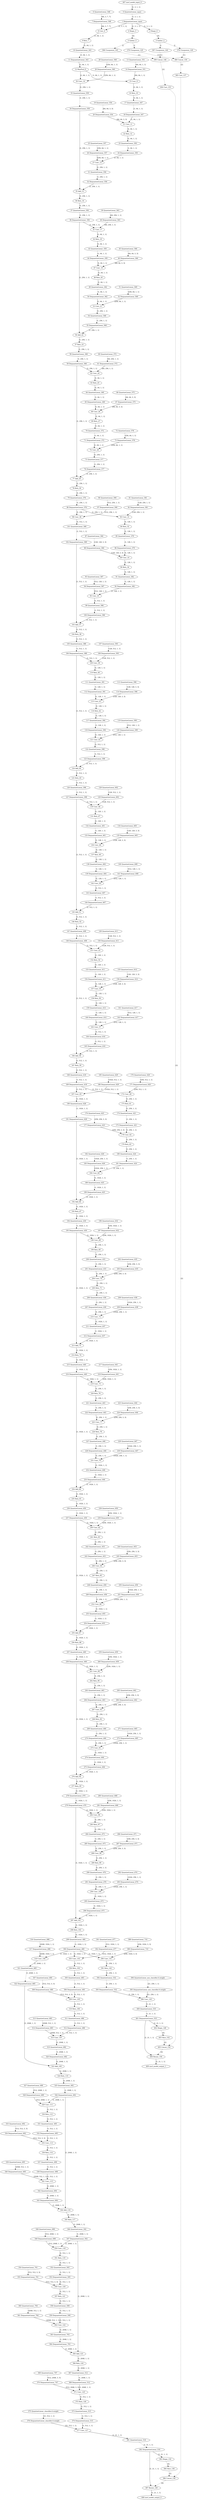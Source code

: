 strict digraph  {
"0 QuantizeLinear_input" [id=0, type=QuantizeLinear];
"1 DequantizeLinear_input" [id=1, type=DequantizeLinear];
"2 Shape_0" [id=2, type=Shape];
"3 Gather_2" [id=3, type=Gather];
"4 Shape_3" [id=4, type=Shape];
"5 Gather_5" [id=5, type=Gather];
"6 QuantizeLinear_548" [id=6, type=QuantizeLinear];
"7 DequantizeLinear_548" [id=7, type=DequantizeLinear];
"8 Conv_6" [id=8, type=Conv];
"9 Relu_7" [id=9, type=Relu];
"10 QuantizeLinear_343" [id=10, type=QuantizeLinear];
"11 DequantizeLinear_343" [id=11, type=DequantizeLinear];
"12 MaxPool_8" [id=12, type=MaxPool];
"13 QuantizeLinear_551" [id=13, type=QuantizeLinear];
"14 DequantizeLinear_551" [id=14, type=DequantizeLinear];
"15 Conv_9" [id=15, type=Conv];
"16 Relu_10" [id=16, type=Relu];
"17 QuantizeLinear_347" [id=17, type=QuantizeLinear];
"18 DequantizeLinear_347" [id=18, type=DequantizeLinear];
"19 QuantizeLinear_554" [id=19, type=QuantizeLinear];
"20 DequantizeLinear_554" [id=20, type=DequantizeLinear];
"21 Conv_11" [id=21, type=Conv];
"22 Relu_12" [id=22, type=Relu];
"23 QuantizeLinear_350" [id=23, type=QuantizeLinear];
"24 DequantizeLinear_350" [id=24, type=DequantizeLinear];
"25 QuantizeLinear_557" [id=25, type=QuantizeLinear];
"26 DequantizeLinear_557" [id=26, type=DequantizeLinear];
"27 Conv_13" [id=27, type=Conv];
"28 QuantizeLinear_560" [id=28, type=QuantizeLinear];
"29 DequantizeLinear_560" [id=29, type=DequantizeLinear];
"30 Conv_14" [id=30, type=Conv];
"31 QuantizeLinear_556" [id=31, type=QuantizeLinear];
"32 DequantizeLinear_556" [id=32, type=DequantizeLinear];
"33 QuantizeLinear_559" [id=33, type=QuantizeLinear];
"34 DequantizeLinear_559" [id=34, type=DequantizeLinear];
"35 Add_15" [id=35, type=Add];
"36 Relu_16" [id=36, type=Relu];
"37 QuantizeLinear_356" [id=37, type=QuantizeLinear];
"38 DequantizeLinear_356" [id=38, type=DequantizeLinear];
"39 QuantizeLinear_563" [id=39, type=QuantizeLinear];
"40 DequantizeLinear_563" [id=40, type=DequantizeLinear];
"41 Conv_17" [id=41, type=Conv];
"42 Relu_18" [id=42, type=Relu];
"43 QuantizeLinear_359" [id=43, type=QuantizeLinear];
"44 DequantizeLinear_359" [id=44, type=DequantizeLinear];
"45 QuantizeLinear_566" [id=45, type=QuantizeLinear];
"46 DequantizeLinear_566" [id=46, type=DequantizeLinear];
"47 Conv_19" [id=47, type=Conv];
"48 Relu_20" [id=48, type=Relu];
"49 QuantizeLinear_362" [id=49, type=QuantizeLinear];
"50 DequantizeLinear_362" [id=50, type=DequantizeLinear];
"51 QuantizeLinear_569" [id=51, type=QuantizeLinear];
"52 DequantizeLinear_569" [id=52, type=DequantizeLinear];
"53 Conv_21" [id=53, type=Conv];
"54 QuantizeLinear_568" [id=54, type=QuantizeLinear];
"55 DequantizeLinear_568" [id=55, type=DequantizeLinear];
"56 Add_22" [id=56, type=Add];
"57 Relu_23" [id=57, type=Relu];
"58 QuantizeLinear_366" [id=58, type=QuantizeLinear];
"59 DequantizeLinear_366" [id=59, type=DequantizeLinear];
"60 QuantizeLinear_572" [id=60, type=QuantizeLinear];
"61 DequantizeLinear_572" [id=61, type=DequantizeLinear];
"62 Conv_24" [id=62, type=Conv];
"63 Relu_25" [id=63, type=Relu];
"64 QuantizeLinear_369" [id=64, type=QuantizeLinear];
"65 DequantizeLinear_369" [id=65, type=DequantizeLinear];
"66 QuantizeLinear_575" [id=66, type=QuantizeLinear];
"67 DequantizeLinear_575" [id=67, type=DequantizeLinear];
"68 Conv_26" [id=68, type=Conv];
"69 Relu_27" [id=69, type=Relu];
"70 QuantizeLinear_372" [id=70, type=QuantizeLinear];
"71 DequantizeLinear_372" [id=71, type=DequantizeLinear];
"72 QuantizeLinear_578" [id=72, type=QuantizeLinear];
"73 DequantizeLinear_578" [id=73, type=DequantizeLinear];
"74 Conv_28" [id=74, type=Conv];
"75 QuantizeLinear_577" [id=75, type=QuantizeLinear];
"76 DequantizeLinear_577" [id=76, type=DequantizeLinear];
"77 Add_29" [id=77, type=Add];
"78 Relu_30" [id=78, type=Relu];
"79 QuantizeLinear_376" [id=79, type=QuantizeLinear];
"80 DequantizeLinear_376" [id=80, type=DequantizeLinear];
"81 QuantizeLinear_581" [id=81, type=QuantizeLinear];
"82 DequantizeLinear_581" [id=82, type=DequantizeLinear];
"83 Conv_31" [id=83, type=Conv];
"84 Relu_32" [id=84, type=Relu];
"85 QuantizeLinear_379" [id=85, type=QuantizeLinear];
"86 DequantizeLinear_379" [id=86, type=DequantizeLinear];
"87 QuantizeLinear_584" [id=87, type=QuantizeLinear];
"88 DequantizeLinear_584" [id=88, type=DequantizeLinear];
"89 Conv_33" [id=89, type=Conv];
"90 Relu_34" [id=90, type=Relu];
"91 QuantizeLinear_382" [id=91, type=QuantizeLinear];
"92 DequantizeLinear_382" [id=92, type=DequantizeLinear];
"93 QuantizeLinear_587" [id=93, type=QuantizeLinear];
"94 DequantizeLinear_587" [id=94, type=DequantizeLinear];
"95 Conv_35" [id=95, type=Conv];
"96 QuantizeLinear_590" [id=96, type=QuantizeLinear];
"97 DequantizeLinear_590" [id=97, type=DequantizeLinear];
"98 Conv_36" [id=98, type=Conv];
"99 QuantizeLinear_586" [id=99, type=QuantizeLinear];
"100 DequantizeLinear_586" [id=100, type=DequantizeLinear];
"101 QuantizeLinear_589" [id=101, type=QuantizeLinear];
"102 DequantizeLinear_589" [id=102, type=DequantizeLinear];
"103 Add_37" [id=103, type=Add];
"104 Relu_38" [id=104, type=Relu];
"105 QuantizeLinear_388" [id=105, type=QuantizeLinear];
"106 DequantizeLinear_388" [id=106, type=DequantizeLinear];
"107 QuantizeLinear_593" [id=107, type=QuantizeLinear];
"108 DequantizeLinear_593" [id=108, type=DequantizeLinear];
"109 Conv_39" [id=109, type=Conv];
"110 Relu_40" [id=110, type=Relu];
"111 QuantizeLinear_391" [id=111, type=QuantizeLinear];
"112 DequantizeLinear_391" [id=112, type=DequantizeLinear];
"113 QuantizeLinear_596" [id=113, type=QuantizeLinear];
"114 DequantizeLinear_596" [id=114, type=DequantizeLinear];
"115 Conv_41" [id=115, type=Conv];
"116 Relu_42" [id=116, type=Relu];
"117 QuantizeLinear_394" [id=117, type=QuantizeLinear];
"118 DequantizeLinear_394" [id=118, type=DequantizeLinear];
"119 QuantizeLinear_599" [id=119, type=QuantizeLinear];
"120 DequantizeLinear_599" [id=120, type=DequantizeLinear];
"121 Conv_43" [id=121, type=Conv];
"122 QuantizeLinear_598" [id=122, type=QuantizeLinear];
"123 DequantizeLinear_598" [id=123, type=DequantizeLinear];
"124 Add_44" [id=124, type=Add];
"125 Relu_45" [id=125, type=Relu];
"126 QuantizeLinear_398" [id=126, type=QuantizeLinear];
"127 DequantizeLinear_398" [id=127, type=DequantizeLinear];
"128 QuantizeLinear_602" [id=128, type=QuantizeLinear];
"129 DequantizeLinear_602" [id=129, type=DequantizeLinear];
"130 Conv_46" [id=130, type=Conv];
"131 Relu_47" [id=131, type=Relu];
"132 QuantizeLinear_401" [id=132, type=QuantizeLinear];
"133 DequantizeLinear_401" [id=133, type=DequantizeLinear];
"134 QuantizeLinear_605" [id=134, type=QuantizeLinear];
"135 DequantizeLinear_605" [id=135, type=DequantizeLinear];
"136 Conv_48" [id=136, type=Conv];
"137 Relu_49" [id=137, type=Relu];
"138 QuantizeLinear_404" [id=138, type=QuantizeLinear];
"139 DequantizeLinear_404" [id=139, type=DequantizeLinear];
"140 QuantizeLinear_608" [id=140, type=QuantizeLinear];
"141 DequantizeLinear_608" [id=141, type=DequantizeLinear];
"142 Conv_50" [id=142, type=Conv];
"143 QuantizeLinear_607" [id=143, type=QuantizeLinear];
"144 DequantizeLinear_607" [id=144, type=DequantizeLinear];
"145 Add_51" [id=145, type=Add];
"146 Relu_52" [id=146, type=Relu];
"147 QuantizeLinear_408" [id=147, type=QuantizeLinear];
"148 DequantizeLinear_408" [id=148, type=DequantizeLinear];
"149 QuantizeLinear_611" [id=149, type=QuantizeLinear];
"150 DequantizeLinear_611" [id=150, type=DequantizeLinear];
"151 Conv_53" [id=151, type=Conv];
"152 Relu_54" [id=152, type=Relu];
"153 QuantizeLinear_411" [id=153, type=QuantizeLinear];
"154 DequantizeLinear_411" [id=154, type=DequantizeLinear];
"155 QuantizeLinear_614" [id=155, type=QuantizeLinear];
"156 DequantizeLinear_614" [id=156, type=DequantizeLinear];
"157 Conv_55" [id=157, type=Conv];
"158 Relu_56" [id=158, type=Relu];
"159 QuantizeLinear_414" [id=159, type=QuantizeLinear];
"160 DequantizeLinear_414" [id=160, type=DequantizeLinear];
"161 QuantizeLinear_617" [id=161, type=QuantizeLinear];
"162 DequantizeLinear_617" [id=162, type=DequantizeLinear];
"163 Conv_57" [id=163, type=Conv];
"164 QuantizeLinear_616" [id=164, type=QuantizeLinear];
"165 DequantizeLinear_616" [id=165, type=DequantizeLinear];
"166 Add_58" [id=166, type=Add];
"167 Relu_59" [id=167, type=Relu];
"168 QuantizeLinear_418" [id=168, type=QuantizeLinear];
"169 DequantizeLinear_418" [id=169, type=DequantizeLinear];
"170 QuantizeLinear_620" [id=170, type=QuantizeLinear];
"171 DequantizeLinear_620" [id=171, type=DequantizeLinear];
"172 Conv_60" [id=172, type=Conv];
"173 Relu_61" [id=173, type=Relu];
"174 QuantizeLinear_421" [id=174, type=QuantizeLinear];
"175 DequantizeLinear_421" [id=175, type=DequantizeLinear];
"176 QuantizeLinear_623" [id=176, type=QuantizeLinear];
"177 DequantizeLinear_623" [id=177, type=DequantizeLinear];
"178 Conv_62" [id=178, type=Conv];
"179 Relu_63" [id=179, type=Relu];
"180 QuantizeLinear_424" [id=180, type=QuantizeLinear];
"181 DequantizeLinear_424" [id=181, type=DequantizeLinear];
"182 QuantizeLinear_626" [id=182, type=QuantizeLinear];
"183 DequantizeLinear_626" [id=183, type=DequantizeLinear];
"184 Conv_64" [id=184, type=Conv];
"185 QuantizeLinear_629" [id=185, type=QuantizeLinear];
"186 DequantizeLinear_629" [id=186, type=DequantizeLinear];
"187 Conv_65" [id=187, type=Conv];
"188 QuantizeLinear_625" [id=188, type=QuantizeLinear];
"189 DequantizeLinear_625" [id=189, type=DequantizeLinear];
"190 QuantizeLinear_628" [id=190, type=QuantizeLinear];
"191 DequantizeLinear_628" [id=191, type=DequantizeLinear];
"192 Add_66" [id=192, type=Add];
"193 Relu_67" [id=193, type=Relu];
"194 QuantizeLinear_430" [id=194, type=QuantizeLinear];
"195 DequantizeLinear_430" [id=195, type=DequantizeLinear];
"196 QuantizeLinear_632" [id=196, type=QuantizeLinear];
"197 DequantizeLinear_632" [id=197, type=DequantizeLinear];
"198 Conv_68" [id=198, type=Conv];
"199 Relu_69" [id=199, type=Relu];
"200 QuantizeLinear_433" [id=200, type=QuantizeLinear];
"201 DequantizeLinear_433" [id=201, type=DequantizeLinear];
"202 QuantizeLinear_635" [id=202, type=QuantizeLinear];
"203 DequantizeLinear_635" [id=203, type=DequantizeLinear];
"204 Conv_70" [id=204, type=Conv];
"205 Relu_71" [id=205, type=Relu];
"206 QuantizeLinear_436" [id=206, type=QuantizeLinear];
"207 DequantizeLinear_436" [id=207, type=DequantizeLinear];
"208 QuantizeLinear_638" [id=208, type=QuantizeLinear];
"209 DequantizeLinear_638" [id=209, type=DequantizeLinear];
"210 Conv_72" [id=210, type=Conv];
"211 QuantizeLinear_637" [id=211, type=QuantizeLinear];
"212 DequantizeLinear_637" [id=212, type=DequantizeLinear];
"213 Add_73" [id=213, type=Add];
"214 Relu_74" [id=214, type=Relu];
"215 QuantizeLinear_440" [id=215, type=QuantizeLinear];
"216 DequantizeLinear_440" [id=216, type=DequantizeLinear];
"217 QuantizeLinear_641" [id=217, type=QuantizeLinear];
"218 DequantizeLinear_641" [id=218, type=DequantizeLinear];
"219 Conv_75" [id=219, type=Conv];
"220 Relu_76" [id=220, type=Relu];
"221 QuantizeLinear_443" [id=221, type=QuantizeLinear];
"222 DequantizeLinear_443" [id=222, type=DequantizeLinear];
"223 QuantizeLinear_644" [id=223, type=QuantizeLinear];
"224 DequantizeLinear_644" [id=224, type=DequantizeLinear];
"225 Conv_77" [id=225, type=Conv];
"226 Relu_78" [id=226, type=Relu];
"227 QuantizeLinear_446" [id=227, type=QuantizeLinear];
"228 DequantizeLinear_446" [id=228, type=DequantizeLinear];
"229 QuantizeLinear_647" [id=229, type=QuantizeLinear];
"230 DequantizeLinear_647" [id=230, type=DequantizeLinear];
"231 Conv_79" [id=231, type=Conv];
"232 QuantizeLinear_646" [id=232, type=QuantizeLinear];
"233 DequantizeLinear_646" [id=233, type=DequantizeLinear];
"234 Add_80" [id=234, type=Add];
"235 Relu_81" [id=235, type=Relu];
"236 QuantizeLinear_450" [id=236, type=QuantizeLinear];
"237 DequantizeLinear_450" [id=237, type=DequantizeLinear];
"238 QuantizeLinear_650" [id=238, type=QuantizeLinear];
"239 DequantizeLinear_650" [id=239, type=DequantizeLinear];
"240 Conv_82" [id=240, type=Conv];
"241 Relu_83" [id=241, type=Relu];
"242 QuantizeLinear_453" [id=242, type=QuantizeLinear];
"243 DequantizeLinear_453" [id=243, type=DequantizeLinear];
"244 QuantizeLinear_653" [id=244, type=QuantizeLinear];
"245 DequantizeLinear_653" [id=245, type=DequantizeLinear];
"246 Conv_84" [id=246, type=Conv];
"247 Relu_85" [id=247, type=Relu];
"248 QuantizeLinear_456" [id=248, type=QuantizeLinear];
"249 DequantizeLinear_456" [id=249, type=DequantizeLinear];
"250 QuantizeLinear_656" [id=250, type=QuantizeLinear];
"251 DequantizeLinear_656" [id=251, type=DequantizeLinear];
"252 Conv_86" [id=252, type=Conv];
"253 QuantizeLinear_655" [id=253, type=QuantizeLinear];
"254 DequantizeLinear_655" [id=254, type=DequantizeLinear];
"255 Add_87" [id=255, type=Add];
"256 Relu_88" [id=256, type=Relu];
"257 QuantizeLinear_460" [id=257, type=QuantizeLinear];
"258 DequantizeLinear_460" [id=258, type=DequantizeLinear];
"259 QuantizeLinear_659" [id=259, type=QuantizeLinear];
"260 DequantizeLinear_659" [id=260, type=DequantizeLinear];
"261 Conv_89" [id=261, type=Conv];
"262 Relu_90" [id=262, type=Relu];
"263 QuantizeLinear_463" [id=263, type=QuantizeLinear];
"264 DequantizeLinear_463" [id=264, type=DequantizeLinear];
"265 QuantizeLinear_662" [id=265, type=QuantizeLinear];
"266 DequantizeLinear_662" [id=266, type=DequantizeLinear];
"267 Conv_91" [id=267, type=Conv];
"268 Relu_92" [id=268, type=Relu];
"269 QuantizeLinear_466" [id=269, type=QuantizeLinear];
"270 DequantizeLinear_466" [id=270, type=DequantizeLinear];
"271 QuantizeLinear_665" [id=271, type=QuantizeLinear];
"272 DequantizeLinear_665" [id=272, type=DequantizeLinear];
"273 Conv_93" [id=273, type=Conv];
"274 QuantizeLinear_664" [id=274, type=QuantizeLinear];
"275 DequantizeLinear_664" [id=275, type=DequantizeLinear];
"276 Add_94" [id=276, type=Add];
"277 Relu_95" [id=277, type=Relu];
"278 QuantizeLinear_470" [id=278, type=QuantizeLinear];
"279 DequantizeLinear_470" [id=279, type=DequantizeLinear];
"280 QuantizeLinear_668" [id=280, type=QuantizeLinear];
"281 DequantizeLinear_668" [id=281, type=DequantizeLinear];
"282 Conv_96" [id=282, type=Conv];
"283 Relu_97" [id=283, type=Relu];
"284 QuantizeLinear_473" [id=284, type=QuantizeLinear];
"285 DequantizeLinear_473" [id=285, type=DequantizeLinear];
"286 QuantizeLinear_671" [id=286, type=QuantizeLinear];
"287 DequantizeLinear_671" [id=287, type=DequantizeLinear];
"288 Conv_98" [id=288, type=Conv];
"289 Relu_99" [id=289, type=Relu];
"290 QuantizeLinear_476" [id=290, type=QuantizeLinear];
"291 DequantizeLinear_476" [id=291, type=DequantizeLinear];
"292 QuantizeLinear_674" [id=292, type=QuantizeLinear];
"293 DequantizeLinear_674" [id=293, type=DequantizeLinear];
"294 Conv_100" [id=294, type=Conv];
"295 QuantizeLinear_673" [id=295, type=QuantizeLinear];
"296 DequantizeLinear_673" [id=296, type=DequantizeLinear];
"297 Add_101" [id=297, type=Add];
"298 Relu_102" [id=298, type=Relu];
"299 QuantizeLinear_480" [id=299, type=QuantizeLinear];
"300 DequantizeLinear_480" [id=300, type=DequantizeLinear];
"301 QuantizeLinear_677" [id=301, type=QuantizeLinear];
"302 DequantizeLinear_677" [id=302, type=DequantizeLinear];
"303 Conv_103" [id=303, type=Conv];
"304 Relu_104" [id=304, type=Relu];
"305 QuantizeLinear_483" [id=305, type=QuantizeLinear];
"306 DequantizeLinear_483" [id=306, type=DequantizeLinear];
"307 QuantizeLinear_680" [id=307, type=QuantizeLinear];
"308 DequantizeLinear_680" [id=308, type=DequantizeLinear];
"309 Conv_105" [id=309, type=Conv];
"310 Relu_106" [id=310, type=Relu];
"311 QuantizeLinear_486" [id=311, type=QuantizeLinear];
"312 DequantizeLinear_486" [id=312, type=DequantizeLinear];
"313 QuantizeLinear_683" [id=313, type=QuantizeLinear];
"314 DequantizeLinear_683" [id=314, type=DequantizeLinear];
"315 Conv_107" [id=315, type=Conv];
"316 QuantizeLinear_686" [id=316, type=QuantizeLinear];
"317 DequantizeLinear_686" [id=317, type=DequantizeLinear];
"318 Conv_108" [id=318, type=Conv];
"319 QuantizeLinear_682" [id=319, type=QuantizeLinear];
"320 DequantizeLinear_682" [id=320, type=DequantizeLinear];
"321 QuantizeLinear_685" [id=321, type=QuantizeLinear];
"322 DequantizeLinear_685" [id=322, type=DequantizeLinear];
"323 Add_109" [id=323, type=Add];
"324 Relu_110" [id=324, type=Relu];
"325 QuantizeLinear_492" [id=325, type=QuantizeLinear];
"326 DequantizeLinear_492" [id=326, type=DequantizeLinear];
"327 QuantizeLinear_689" [id=327, type=QuantizeLinear];
"328 DequantizeLinear_689" [id=328, type=DequantizeLinear];
"329 Conv_111" [id=329, type=Conv];
"330 Relu_112" [id=330, type=Relu];
"331 QuantizeLinear_495" [id=331, type=QuantizeLinear];
"332 DequantizeLinear_495" [id=332, type=DequantizeLinear];
"333 QuantizeLinear_692" [id=333, type=QuantizeLinear];
"334 DequantizeLinear_692" [id=334, type=DequantizeLinear];
"335 Conv_113" [id=335, type=Conv];
"336 Relu_114" [id=336, type=Relu];
"337 QuantizeLinear_498" [id=337, type=QuantizeLinear];
"338 DequantizeLinear_498" [id=338, type=DequantizeLinear];
"339 QuantizeLinear_695" [id=339, type=QuantizeLinear];
"340 DequantizeLinear_695" [id=340, type=DequantizeLinear];
"341 Conv_115" [id=341, type=Conv];
"342 QuantizeLinear_694" [id=342, type=QuantizeLinear];
"343 DequantizeLinear_694" [id=343, type=DequantizeLinear];
"344 Add_116" [id=344, type=Add];
"345 Relu_117" [id=345, type=Relu];
"346 QuantizeLinear_502" [id=346, type=QuantizeLinear];
"347 DequantizeLinear_502" [id=347, type=DequantizeLinear];
"348 QuantizeLinear_698" [id=348, type=QuantizeLinear];
"349 DequantizeLinear_698" [id=349, type=DequantizeLinear];
"350 Conv_118" [id=350, type=Conv];
"351 Relu_119" [id=351, type=Relu];
"352 QuantizeLinear_505" [id=352, type=QuantizeLinear];
"353 DequantizeLinear_505" [id=353, type=DequantizeLinear];
"354 QuantizeLinear_701" [id=354, type=QuantizeLinear];
"355 DequantizeLinear_701" [id=355, type=DequantizeLinear];
"356 Conv_120" [id=356, type=Conv];
"357 Relu_121" [id=357, type=Relu];
"358 QuantizeLinear_508" [id=358, type=QuantizeLinear];
"359 DequantizeLinear_508" [id=359, type=DequantizeLinear];
"360 QuantizeLinear_704" [id=360, type=QuantizeLinear];
"361 DequantizeLinear_704" [id=361, type=DequantizeLinear];
"362 Conv_122" [id=362, type=Conv];
"363 QuantizeLinear_703" [id=363, type=QuantizeLinear];
"364 DequantizeLinear_703" [id=364, type=DequantizeLinear];
"365 Add_123" [id=365, type=Add];
"366 Relu_124" [id=366, type=Relu];
"367 QuantizeLinear_512" [id=367, type=QuantizeLinear];
"368 DequantizeLinear_512" [id=368, type=DequantizeLinear];
"369 QuantizeLinear_707" [id=369, type=QuantizeLinear];
"370 DequantizeLinear_707" [id=370, type=DequantizeLinear];
"371 Conv_125" [id=371, type=Conv];
"372 Relu_126" [id=372, type=Relu];
"373 QuantizeLinear_515" [id=373, type=QuantizeLinear];
"374 DequantizeLinear_515" [id=374, type=DequantizeLinear];
"375 QuantizeLinear_classifier.4.weight" [id=375, type=QuantizeLinear];
"376 DequantizeLinear_classifier.4.weight" [id=376, type=DequantizeLinear];
"377 Conv_127" [id=377, type=Conv];
"378 Unsqueeze_128" [id=378, type=Unsqueeze];
"379 Unsqueeze_129" [id=379, type=Unsqueeze];
"380 Concat_130" [id=380, type=Concat];
"381 QuantizeLinear_516" [id=381, type=QuantizeLinear];
"382 DequantizeLinear_516" [id=382, type=DequantizeLinear];
"383 Shape_132" [id=383, type=Shape];
"384 Slice_136" [id=384, type=Slice];
"385 Cast_137" [id=385, type=Cast];
"386 Concat_138" [id=386, type=Concat];
"387 Resize_140" [id=387, type=Resize];
"388 QuantizeLinear_710" [id=388, type=QuantizeLinear];
"389 DequantizeLinear_710" [id=389, type=DequantizeLinear];
"390 Conv_141" [id=390, type=Conv];
"391 Relu_142" [id=391, type=Relu];
"392 QuantizeLinear_532" [id=392, type=QuantizeLinear];
"393 DequantizeLinear_532" [id=393, type=DequantizeLinear];
"394 QuantizeLinear_aux_classifier.4.weight" [id=394, type=QuantizeLinear];
"395 DequantizeLinear_aux_classifier.4.weight" [id=395, type=DequantizeLinear];
"396 Conv_143" [id=396, type=Conv];
"397 Unsqueeze_144" [id=397, type=Unsqueeze];
"398 Unsqueeze_145" [id=398, type=Unsqueeze];
"399 Concat_146" [id=399, type=Concat];
"400 QuantizeLinear_533" [id=400, type=QuantizeLinear];
"401 DequantizeLinear_533" [id=401, type=DequantizeLinear];
"402 Shape_148" [id=402, type=Shape];
"403 Slice_152" [id=403, type=Slice];
"404 Cast_153" [id=404, type=Cast];
"405 Concat_154" [id=405, type=Concat];
"406 Resize_156" [id=406, type=Resize];
"407 nncf_model_input_0" [id=407, type=nncf_model_input];
"408 nncf_model_output_0" [id=408, type=nncf_model_output];
"409 nncf_model_output_1" [id=409, type=nncf_model_output];
"0 QuantizeLinear_input" -> "1 DequantizeLinear_input"  [label="[1, 3, 1, 1]", style=dashed];
"1 DequantizeLinear_input" -> "2 Shape_0"  [label="[1, 3, 1, 1]", style=solid];
"1 DequantizeLinear_input" -> "4 Shape_3"  [label="[1, 3, 1, 1]", style=solid];
"1 DequantizeLinear_input" -> "8 Conv_6"  [label="[1, 3, 1, 1]", style=solid];
"2 Shape_0" -> "3 Gather_2"  [label="[4]", style=dashed];
"3 Gather_2" -> "378 Unsqueeze_128"  [label="[]", style=dashed];
"3 Gather_2" -> "397 Unsqueeze_144"  [label="[]", style=dashed];
"4 Shape_3" -> "5 Gather_5"  [label="[4]", style=dashed];
"5 Gather_5" -> "379 Unsqueeze_129"  [label="[]", style=dashed];
"5 Gather_5" -> "398 Unsqueeze_145"  [label="[]", style=dashed];
"6 QuantizeLinear_548" -> "7 DequantizeLinear_548"  [label="[64, 3, 7, 7]", style=dashed];
"7 DequantizeLinear_548" -> "8 Conv_6"  [label="[64, 3, 7, 7]", style=solid];
"8 Conv_6" -> "9 Relu_7"  [label="[1, 64, 1, 1]", style=solid];
"9 Relu_7" -> "10 QuantizeLinear_343"  [label="[1, 64, 1, 1]", style=solid];
"10 QuantizeLinear_343" -> "11 DequantizeLinear_343"  [label="[1, 64, 1, 1]", style=dashed];
"11 DequantizeLinear_343" -> "12 MaxPool_8"  [label="[1, 64, 1, 1]", style=solid];
"12 MaxPool_8" -> "15 Conv_9"  [label="[1, 64, 1, 1]", style=solid];
"12 MaxPool_8" -> "30 Conv_14"  [label="[1, 64, 1, 1]", style=solid];
"13 QuantizeLinear_551" -> "14 DequantizeLinear_551"  [label="[64, 64, 1, 1]", style=dashed];
"14 DequantizeLinear_551" -> "15 Conv_9"  [label="[64, 64, 1, 1]", style=solid];
"15 Conv_9" -> "16 Relu_10"  [label="[1, 64, 1, 1]", style=solid];
"16 Relu_10" -> "17 QuantizeLinear_347"  [label="[1, 64, 1, 1]", style=solid];
"17 QuantizeLinear_347" -> "18 DequantizeLinear_347"  [label="[1, 64, 1, 1]", style=dashed];
"18 DequantizeLinear_347" -> "21 Conv_11"  [label="[1, 64, 1, 1]", style=solid];
"19 QuantizeLinear_554" -> "20 DequantizeLinear_554"  [label="[64, 64, 3, 3]", style=dashed];
"20 DequantizeLinear_554" -> "21 Conv_11"  [label="[64, 64, 3, 3]", style=solid];
"21 Conv_11" -> "22 Relu_12"  [label="[1, 64, 1, 1]", style=solid];
"22 Relu_12" -> "23 QuantizeLinear_350"  [label="[1, 64, 1, 1]", style=solid];
"23 QuantizeLinear_350" -> "24 DequantizeLinear_350"  [label="[1, 64, 1, 1]", style=dashed];
"24 DequantizeLinear_350" -> "27 Conv_13"  [label="[1, 64, 1, 1]", style=solid];
"25 QuantizeLinear_557" -> "26 DequantizeLinear_557"  [label="[256, 64, 1, 1]", style=dashed];
"26 DequantizeLinear_557" -> "27 Conv_13"  [label="[256, 64, 1, 1]", style=solid];
"27 Conv_13" -> "31 QuantizeLinear_556"  [label="[1, 256, 1, 1]", style=solid];
"28 QuantizeLinear_560" -> "29 DequantizeLinear_560"  [label="[256, 64, 1, 1]", style=dashed];
"29 DequantizeLinear_560" -> "30 Conv_14"  [label="[256, 64, 1, 1]", style=solid];
"30 Conv_14" -> "33 QuantizeLinear_559"  [label="[1, 256, 1, 1]", style=solid];
"31 QuantizeLinear_556" -> "32 DequantizeLinear_556"  [label="[1, 256, 1, 1]", style=dashed];
"32 DequantizeLinear_556" -> "35 Add_15"  [label="[1, 256, 1, 1]", style=solid];
"33 QuantizeLinear_559" -> "34 DequantizeLinear_559"  [label="[1, 256, 1, 1]", style=dashed];
"34 DequantizeLinear_559" -> "35 Add_15"  [label="[1, 256, 1, 1]", style=solid];
"35 Add_15" -> "36 Relu_16"  [label="[1, 256, 1, 1]", style=solid];
"36 Relu_16" -> "37 QuantizeLinear_356"  [label="[1, 256, 1, 1]", style=solid];
"37 QuantizeLinear_356" -> "38 DequantizeLinear_356"  [label="[1, 256, 1, 1]", style=dashed];
"38 DequantizeLinear_356" -> "41 Conv_17"  [label="[1, 256, 1, 1]", style=solid];
"38 DequantizeLinear_356" -> "56 Add_22"  [label="[1, 256, 1, 1]", style=solid];
"39 QuantizeLinear_563" -> "40 DequantizeLinear_563"  [label="[64, 256, 1, 1]", style=dashed];
"40 DequantizeLinear_563" -> "41 Conv_17"  [label="[64, 256, 1, 1]", style=solid];
"41 Conv_17" -> "42 Relu_18"  [label="[1, 64, 1, 1]", style=solid];
"42 Relu_18" -> "43 QuantizeLinear_359"  [label="[1, 64, 1, 1]", style=solid];
"43 QuantizeLinear_359" -> "44 DequantizeLinear_359"  [label="[1, 64, 1, 1]", style=dashed];
"44 DequantizeLinear_359" -> "47 Conv_19"  [label="[1, 64, 1, 1]", style=solid];
"45 QuantizeLinear_566" -> "46 DequantizeLinear_566"  [label="[64, 64, 3, 3]", style=dashed];
"46 DequantizeLinear_566" -> "47 Conv_19"  [label="[64, 64, 3, 3]", style=solid];
"47 Conv_19" -> "48 Relu_20"  [label="[1, 64, 1, 1]", style=solid];
"48 Relu_20" -> "49 QuantizeLinear_362"  [label="[1, 64, 1, 1]", style=solid];
"49 QuantizeLinear_362" -> "50 DequantizeLinear_362"  [label="[1, 64, 1, 1]", style=dashed];
"50 DequantizeLinear_362" -> "53 Conv_21"  [label="[1, 64, 1, 1]", style=solid];
"51 QuantizeLinear_569" -> "52 DequantizeLinear_569"  [label="[256, 64, 1, 1]", style=dashed];
"52 DequantizeLinear_569" -> "53 Conv_21"  [label="[256, 64, 1, 1]", style=solid];
"53 Conv_21" -> "54 QuantizeLinear_568"  [label="[1, 256, 1, 1]", style=solid];
"54 QuantizeLinear_568" -> "55 DequantizeLinear_568"  [label="[1, 256, 1, 1]", style=dashed];
"55 DequantizeLinear_568" -> "56 Add_22"  [label="[1, 256, 1, 1]", style=solid];
"56 Add_22" -> "57 Relu_23"  [label="[1, 256, 1, 1]", style=solid];
"57 Relu_23" -> "58 QuantizeLinear_366"  [label="[1, 256, 1, 1]", style=solid];
"58 QuantizeLinear_366" -> "59 DequantizeLinear_366"  [label="[1, 256, 1, 1]", style=dashed];
"59 DequantizeLinear_366" -> "62 Conv_24"  [label="[1, 256, 1, 1]", style=solid];
"59 DequantizeLinear_366" -> "77 Add_29"  [label="[1, 256, 1, 1]", style=solid];
"60 QuantizeLinear_572" -> "61 DequantizeLinear_572"  [label="[64, 256, 1, 1]", style=dashed];
"61 DequantizeLinear_572" -> "62 Conv_24"  [label="[64, 256, 1, 1]", style=solid];
"62 Conv_24" -> "63 Relu_25"  [label="[1, 64, 1, 1]", style=solid];
"63 Relu_25" -> "64 QuantizeLinear_369"  [label="[1, 64, 1, 1]", style=solid];
"64 QuantizeLinear_369" -> "65 DequantizeLinear_369"  [label="[1, 64, 1, 1]", style=dashed];
"65 DequantizeLinear_369" -> "68 Conv_26"  [label="[1, 64, 1, 1]", style=solid];
"66 QuantizeLinear_575" -> "67 DequantizeLinear_575"  [label="[64, 64, 3, 3]", style=dashed];
"67 DequantizeLinear_575" -> "68 Conv_26"  [label="[64, 64, 3, 3]", style=solid];
"68 Conv_26" -> "69 Relu_27"  [label="[1, 64, 1, 1]", style=solid];
"69 Relu_27" -> "70 QuantizeLinear_372"  [label="[1, 64, 1, 1]", style=solid];
"70 QuantizeLinear_372" -> "71 DequantizeLinear_372"  [label="[1, 64, 1, 1]", style=dashed];
"71 DequantizeLinear_372" -> "74 Conv_28"  [label="[1, 64, 1, 1]", style=solid];
"72 QuantizeLinear_578" -> "73 DequantizeLinear_578"  [label="[256, 64, 1, 1]", style=dashed];
"73 DequantizeLinear_578" -> "74 Conv_28"  [label="[256, 64, 1, 1]", style=solid];
"74 Conv_28" -> "75 QuantizeLinear_577"  [label="[1, 256, 1, 1]", style=solid];
"75 QuantizeLinear_577" -> "76 DequantizeLinear_577"  [label="[1, 256, 1, 1]", style=dashed];
"76 DequantizeLinear_577" -> "77 Add_29"  [label="[1, 256, 1, 1]", style=solid];
"77 Add_29" -> "78 Relu_30"  [label="[1, 256, 1, 1]", style=solid];
"78 Relu_30" -> "79 QuantizeLinear_376"  [label="[1, 256, 1, 1]", style=solid];
"79 QuantizeLinear_376" -> "80 DequantizeLinear_376"  [label="[1, 256, 1, 1]", style=dashed];
"80 DequantizeLinear_376" -> "83 Conv_31"  [label="[1, 256, 1, 1]", style=solid];
"80 DequantizeLinear_376" -> "98 Conv_36"  [label="[1, 256, 1, 1]", style=solid];
"81 QuantizeLinear_581" -> "82 DequantizeLinear_581"  [label="[128, 256, 1, 1]", style=dashed];
"82 DequantizeLinear_581" -> "83 Conv_31"  [label="[128, 256, 1, 1]", style=solid];
"83 Conv_31" -> "84 Relu_32"  [label="[1, 128, 1, 1]", style=solid];
"84 Relu_32" -> "85 QuantizeLinear_379"  [label="[1, 128, 1, 1]", style=solid];
"85 QuantizeLinear_379" -> "86 DequantizeLinear_379"  [label="[1, 128, 1, 1]", style=dashed];
"86 DequantizeLinear_379" -> "89 Conv_33"  [label="[1, 128, 1, 1]", style=solid];
"87 QuantizeLinear_584" -> "88 DequantizeLinear_584"  [label="[128, 128, 3, 3]", style=dashed];
"88 DequantizeLinear_584" -> "89 Conv_33"  [label="[128, 128, 3, 3]", style=solid];
"89 Conv_33" -> "90 Relu_34"  [label="[1, 128, 1, 1]", style=solid];
"90 Relu_34" -> "91 QuantizeLinear_382"  [label="[1, 128, 1, 1]", style=solid];
"91 QuantizeLinear_382" -> "92 DequantizeLinear_382"  [label="[1, 128, 1, 1]", style=dashed];
"92 DequantizeLinear_382" -> "95 Conv_35"  [label="[1, 128, 1, 1]", style=solid];
"93 QuantizeLinear_587" -> "94 DequantizeLinear_587"  [label="[512, 128, 1, 1]", style=dashed];
"94 DequantizeLinear_587" -> "95 Conv_35"  [label="[512, 128, 1, 1]", style=solid];
"95 Conv_35" -> "99 QuantizeLinear_586"  [label="[1, 512, 1, 1]", style=solid];
"96 QuantizeLinear_590" -> "97 DequantizeLinear_590"  [label="[512, 256, 1, 1]", style=dashed];
"97 DequantizeLinear_590" -> "98 Conv_36"  [label="[512, 256, 1, 1]", style=solid];
"98 Conv_36" -> "101 QuantizeLinear_589"  [label="[1, 512, 1, 1]", style=solid];
"99 QuantizeLinear_586" -> "100 DequantizeLinear_586"  [label="[1, 512, 1, 1]", style=dashed];
"100 DequantizeLinear_586" -> "103 Add_37"  [label="[1, 512, 1, 1]", style=solid];
"101 QuantizeLinear_589" -> "102 DequantizeLinear_589"  [label="[1, 512, 1, 1]", style=dashed];
"102 DequantizeLinear_589" -> "103 Add_37"  [label="[1, 512, 1, 1]", style=solid];
"103 Add_37" -> "104 Relu_38"  [label="[1, 512, 1, 1]", style=solid];
"104 Relu_38" -> "105 QuantizeLinear_388"  [label="[1, 512, 1, 1]", style=solid];
"105 QuantizeLinear_388" -> "106 DequantizeLinear_388"  [label="[1, 512, 1, 1]", style=dashed];
"106 DequantizeLinear_388" -> "109 Conv_39"  [label="[1, 512, 1, 1]", style=solid];
"106 DequantizeLinear_388" -> "124 Add_44"  [label="[1, 512, 1, 1]", style=solid];
"107 QuantizeLinear_593" -> "108 DequantizeLinear_593"  [label="[128, 512, 1, 1]", style=dashed];
"108 DequantizeLinear_593" -> "109 Conv_39"  [label="[128, 512, 1, 1]", style=solid];
"109 Conv_39" -> "110 Relu_40"  [label="[1, 128, 1, 1]", style=solid];
"110 Relu_40" -> "111 QuantizeLinear_391"  [label="[1, 128, 1, 1]", style=solid];
"111 QuantizeLinear_391" -> "112 DequantizeLinear_391"  [label="[1, 128, 1, 1]", style=dashed];
"112 DequantizeLinear_391" -> "115 Conv_41"  [label="[1, 128, 1, 1]", style=solid];
"113 QuantizeLinear_596" -> "114 DequantizeLinear_596"  [label="[128, 128, 3, 3]", style=dashed];
"114 DequantizeLinear_596" -> "115 Conv_41"  [label="[128, 128, 3, 3]", style=solid];
"115 Conv_41" -> "116 Relu_42"  [label="[1, 128, 1, 1]", style=solid];
"116 Relu_42" -> "117 QuantizeLinear_394"  [label="[1, 128, 1, 1]", style=solid];
"117 QuantizeLinear_394" -> "118 DequantizeLinear_394"  [label="[1, 128, 1, 1]", style=dashed];
"118 DequantizeLinear_394" -> "121 Conv_43"  [label="[1, 128, 1, 1]", style=solid];
"119 QuantizeLinear_599" -> "120 DequantizeLinear_599"  [label="[512, 128, 1, 1]", style=dashed];
"120 DequantizeLinear_599" -> "121 Conv_43"  [label="[512, 128, 1, 1]", style=solid];
"121 Conv_43" -> "122 QuantizeLinear_598"  [label="[1, 512, 1, 1]", style=solid];
"122 QuantizeLinear_598" -> "123 DequantizeLinear_598"  [label="[1, 512, 1, 1]", style=dashed];
"123 DequantizeLinear_598" -> "124 Add_44"  [label="[1, 512, 1, 1]", style=solid];
"124 Add_44" -> "125 Relu_45"  [label="[1, 512, 1, 1]", style=solid];
"125 Relu_45" -> "126 QuantizeLinear_398"  [label="[1, 512, 1, 1]", style=solid];
"126 QuantizeLinear_398" -> "127 DequantizeLinear_398"  [label="[1, 512, 1, 1]", style=dashed];
"127 DequantizeLinear_398" -> "130 Conv_46"  [label="[1, 512, 1, 1]", style=solid];
"127 DequantizeLinear_398" -> "145 Add_51"  [label="[1, 512, 1, 1]", style=solid];
"128 QuantizeLinear_602" -> "129 DequantizeLinear_602"  [label="[128, 512, 1, 1]", style=dashed];
"129 DequantizeLinear_602" -> "130 Conv_46"  [label="[128, 512, 1, 1]", style=solid];
"130 Conv_46" -> "131 Relu_47"  [label="[1, 128, 1, 1]", style=solid];
"131 Relu_47" -> "132 QuantizeLinear_401"  [label="[1, 128, 1, 1]", style=solid];
"132 QuantizeLinear_401" -> "133 DequantizeLinear_401"  [label="[1, 128, 1, 1]", style=dashed];
"133 DequantizeLinear_401" -> "136 Conv_48"  [label="[1, 128, 1, 1]", style=solid];
"134 QuantizeLinear_605" -> "135 DequantizeLinear_605"  [label="[128, 128, 3, 3]", style=dashed];
"135 DequantizeLinear_605" -> "136 Conv_48"  [label="[128, 128, 3, 3]", style=solid];
"136 Conv_48" -> "137 Relu_49"  [label="[1, 128, 1, 1]", style=solid];
"137 Relu_49" -> "138 QuantizeLinear_404"  [label="[1, 128, 1, 1]", style=solid];
"138 QuantizeLinear_404" -> "139 DequantizeLinear_404"  [label="[1, 128, 1, 1]", style=dashed];
"139 DequantizeLinear_404" -> "142 Conv_50"  [label="[1, 128, 1, 1]", style=solid];
"140 QuantizeLinear_608" -> "141 DequantizeLinear_608"  [label="[512, 128, 1, 1]", style=dashed];
"141 DequantizeLinear_608" -> "142 Conv_50"  [label="[512, 128, 1, 1]", style=solid];
"142 Conv_50" -> "143 QuantizeLinear_607"  [label="[1, 512, 1, 1]", style=solid];
"143 QuantizeLinear_607" -> "144 DequantizeLinear_607"  [label="[1, 512, 1, 1]", style=dashed];
"144 DequantizeLinear_607" -> "145 Add_51"  [label="[1, 512, 1, 1]", style=solid];
"145 Add_51" -> "146 Relu_52"  [label="[1, 512, 1, 1]", style=solid];
"146 Relu_52" -> "147 QuantizeLinear_408"  [label="[1, 512, 1, 1]", style=solid];
"147 QuantizeLinear_408" -> "148 DequantizeLinear_408"  [label="[1, 512, 1, 1]", style=dashed];
"148 DequantizeLinear_408" -> "151 Conv_53"  [label="[1, 512, 1, 1]", style=solid];
"148 DequantizeLinear_408" -> "166 Add_58"  [label="[1, 512, 1, 1]", style=solid];
"149 QuantizeLinear_611" -> "150 DequantizeLinear_611"  [label="[128, 512, 1, 1]", style=dashed];
"150 DequantizeLinear_611" -> "151 Conv_53"  [label="[128, 512, 1, 1]", style=solid];
"151 Conv_53" -> "152 Relu_54"  [label="[1, 128, 1, 1]", style=solid];
"152 Relu_54" -> "153 QuantizeLinear_411"  [label="[1, 128, 1, 1]", style=solid];
"153 QuantizeLinear_411" -> "154 DequantizeLinear_411"  [label="[1, 128, 1, 1]", style=dashed];
"154 DequantizeLinear_411" -> "157 Conv_55"  [label="[1, 128, 1, 1]", style=solid];
"155 QuantizeLinear_614" -> "156 DequantizeLinear_614"  [label="[128, 128, 3, 3]", style=dashed];
"156 DequantizeLinear_614" -> "157 Conv_55"  [label="[128, 128, 3, 3]", style=solid];
"157 Conv_55" -> "158 Relu_56"  [label="[1, 128, 1, 1]", style=solid];
"158 Relu_56" -> "159 QuantizeLinear_414"  [label="[1, 128, 1, 1]", style=solid];
"159 QuantizeLinear_414" -> "160 DequantizeLinear_414"  [label="[1, 128, 1, 1]", style=dashed];
"160 DequantizeLinear_414" -> "163 Conv_57"  [label="[1, 128, 1, 1]", style=solid];
"161 QuantizeLinear_617" -> "162 DequantizeLinear_617"  [label="[512, 128, 1, 1]", style=dashed];
"162 DequantizeLinear_617" -> "163 Conv_57"  [label="[512, 128, 1, 1]", style=solid];
"163 Conv_57" -> "164 QuantizeLinear_616"  [label="[1, 512, 1, 1]", style=solid];
"164 QuantizeLinear_616" -> "165 DequantizeLinear_616"  [label="[1, 512, 1, 1]", style=dashed];
"165 DequantizeLinear_616" -> "166 Add_58"  [label="[1, 512, 1, 1]", style=solid];
"166 Add_58" -> "167 Relu_59"  [label="[1, 512, 1, 1]", style=solid];
"167 Relu_59" -> "168 QuantizeLinear_418"  [label="[1, 512, 1, 1]", style=solid];
"168 QuantizeLinear_418" -> "169 DequantizeLinear_418"  [label="[1, 512, 1, 1]", style=dashed];
"169 DequantizeLinear_418" -> "172 Conv_60"  [label="[1, 512, 1, 1]", style=solid];
"169 DequantizeLinear_418" -> "187 Conv_65"  [label="[1, 512, 1, 1]", style=solid];
"170 QuantizeLinear_620" -> "171 DequantizeLinear_620"  [label="[256, 512, 1, 1]", style=dashed];
"171 DequantizeLinear_620" -> "172 Conv_60"  [label="[256, 512, 1, 1]", style=solid];
"172 Conv_60" -> "173 Relu_61"  [label="[1, 256, 1, 1]", style=solid];
"173 Relu_61" -> "174 QuantizeLinear_421"  [label="[1, 256, 1, 1]", style=solid];
"174 QuantizeLinear_421" -> "175 DequantizeLinear_421"  [label="[1, 256, 1, 1]", style=dashed];
"175 DequantizeLinear_421" -> "178 Conv_62"  [label="[1, 256, 1, 1]", style=solid];
"176 QuantizeLinear_623" -> "177 DequantizeLinear_623"  [label="[256, 256, 3, 3]", style=dashed];
"177 DequantizeLinear_623" -> "178 Conv_62"  [label="[256, 256, 3, 3]", style=solid];
"178 Conv_62" -> "179 Relu_63"  [label="[1, 256, 1, 1]", style=solid];
"179 Relu_63" -> "180 QuantizeLinear_424"  [label="[1, 256, 1, 1]", style=solid];
"180 QuantizeLinear_424" -> "181 DequantizeLinear_424"  [label="[1, 256, 1, 1]", style=dashed];
"181 DequantizeLinear_424" -> "184 Conv_64"  [label="[1, 256, 1, 1]", style=solid];
"182 QuantizeLinear_626" -> "183 DequantizeLinear_626"  [label="[1024, 256, 1, 1]", style=dashed];
"183 DequantizeLinear_626" -> "184 Conv_64"  [label="[1024, 256, 1, 1]", style=solid];
"184 Conv_64" -> "188 QuantizeLinear_625"  [label="[1, 1024, 1, 1]", style=solid];
"185 QuantizeLinear_629" -> "186 DequantizeLinear_629"  [label="[1024, 512, 1, 1]", style=dashed];
"186 DequantizeLinear_629" -> "187 Conv_65"  [label="[1024, 512, 1, 1]", style=solid];
"187 Conv_65" -> "190 QuantizeLinear_628"  [label="[1, 1024, 1, 1]", style=solid];
"188 QuantizeLinear_625" -> "189 DequantizeLinear_625"  [label="[1, 1024, 1, 1]", style=dashed];
"189 DequantizeLinear_625" -> "192 Add_66"  [label="[1, 1024, 1, 1]", style=solid];
"190 QuantizeLinear_628" -> "191 DequantizeLinear_628"  [label="[1, 1024, 1, 1]", style=dashed];
"191 DequantizeLinear_628" -> "192 Add_66"  [label="[1, 1024, 1, 1]", style=solid];
"192 Add_66" -> "193 Relu_67"  [label="[1, 1024, 1, 1]", style=solid];
"193 Relu_67" -> "194 QuantizeLinear_430"  [label="[1, 1024, 1, 1]", style=solid];
"194 QuantizeLinear_430" -> "195 DequantizeLinear_430"  [label="[1, 1024, 1, 1]", style=dashed];
"195 DequantizeLinear_430" -> "198 Conv_68"  [label="[1, 1024, 1, 1]", style=solid];
"195 DequantizeLinear_430" -> "213 Add_73"  [label="[1, 1024, 1, 1]", style=solid];
"196 QuantizeLinear_632" -> "197 DequantizeLinear_632"  [label="[256, 1024, 1, 1]", style=dashed];
"197 DequantizeLinear_632" -> "198 Conv_68"  [label="[256, 1024, 1, 1]", style=solid];
"198 Conv_68" -> "199 Relu_69"  [label="[1, 256, 1, 1]", style=solid];
"199 Relu_69" -> "200 QuantizeLinear_433"  [label="[1, 256, 1, 1]", style=solid];
"200 QuantizeLinear_433" -> "201 DequantizeLinear_433"  [label="[1, 256, 1, 1]", style=dashed];
"201 DequantizeLinear_433" -> "204 Conv_70"  [label="[1, 256, 1, 1]", style=solid];
"202 QuantizeLinear_635" -> "203 DequantizeLinear_635"  [label="[256, 256, 3, 3]", style=dashed];
"203 DequantizeLinear_635" -> "204 Conv_70"  [label="[256, 256, 3, 3]", style=solid];
"204 Conv_70" -> "205 Relu_71"  [label="[1, 256, 1, 1]", style=solid];
"205 Relu_71" -> "206 QuantizeLinear_436"  [label="[1, 256, 1, 1]", style=solid];
"206 QuantizeLinear_436" -> "207 DequantizeLinear_436"  [label="[1, 256, 1, 1]", style=dashed];
"207 DequantizeLinear_436" -> "210 Conv_72"  [label="[1, 256, 1, 1]", style=solid];
"208 QuantizeLinear_638" -> "209 DequantizeLinear_638"  [label="[1024, 256, 1, 1]", style=dashed];
"209 DequantizeLinear_638" -> "210 Conv_72"  [label="[1024, 256, 1, 1]", style=solid];
"210 Conv_72" -> "211 QuantizeLinear_637"  [label="[1, 1024, 1, 1]", style=solid];
"211 QuantizeLinear_637" -> "212 DequantizeLinear_637"  [label="[1, 1024, 1, 1]", style=dashed];
"212 DequantizeLinear_637" -> "213 Add_73"  [label="[1, 1024, 1, 1]", style=solid];
"213 Add_73" -> "214 Relu_74"  [label="[1, 1024, 1, 1]", style=solid];
"214 Relu_74" -> "215 QuantizeLinear_440"  [label="[1, 1024, 1, 1]", style=solid];
"215 QuantizeLinear_440" -> "216 DequantizeLinear_440"  [label="[1, 1024, 1, 1]", style=dashed];
"216 DequantizeLinear_440" -> "219 Conv_75"  [label="[1, 1024, 1, 1]", style=solid];
"216 DequantizeLinear_440" -> "234 Add_80"  [label="[1, 1024, 1, 1]", style=solid];
"217 QuantizeLinear_641" -> "218 DequantizeLinear_641"  [label="[256, 1024, 1, 1]", style=dashed];
"218 DequantizeLinear_641" -> "219 Conv_75"  [label="[256, 1024, 1, 1]", style=solid];
"219 Conv_75" -> "220 Relu_76"  [label="[1, 256, 1, 1]", style=solid];
"220 Relu_76" -> "221 QuantizeLinear_443"  [label="[1, 256, 1, 1]", style=solid];
"221 QuantizeLinear_443" -> "222 DequantizeLinear_443"  [label="[1, 256, 1, 1]", style=dashed];
"222 DequantizeLinear_443" -> "225 Conv_77"  [label="[1, 256, 1, 1]", style=solid];
"223 QuantizeLinear_644" -> "224 DequantizeLinear_644"  [label="[256, 256, 3, 3]", style=dashed];
"224 DequantizeLinear_644" -> "225 Conv_77"  [label="[256, 256, 3, 3]", style=solid];
"225 Conv_77" -> "226 Relu_78"  [label="[1, 256, 1, 1]", style=solid];
"226 Relu_78" -> "227 QuantizeLinear_446"  [label="[1, 256, 1, 1]", style=solid];
"227 QuantizeLinear_446" -> "228 DequantizeLinear_446"  [label="[1, 256, 1, 1]", style=dashed];
"228 DequantizeLinear_446" -> "231 Conv_79"  [label="[1, 256, 1, 1]", style=solid];
"229 QuantizeLinear_647" -> "230 DequantizeLinear_647"  [label="[1024, 256, 1, 1]", style=dashed];
"230 DequantizeLinear_647" -> "231 Conv_79"  [label="[1024, 256, 1, 1]", style=solid];
"231 Conv_79" -> "232 QuantizeLinear_646"  [label="[1, 1024, 1, 1]", style=solid];
"232 QuantizeLinear_646" -> "233 DequantizeLinear_646"  [label="[1, 1024, 1, 1]", style=dashed];
"233 DequantizeLinear_646" -> "234 Add_80"  [label="[1, 1024, 1, 1]", style=solid];
"234 Add_80" -> "235 Relu_81"  [label="[1, 1024, 1, 1]", style=solid];
"235 Relu_81" -> "236 QuantizeLinear_450"  [label="[1, 1024, 1, 1]", style=solid];
"236 QuantizeLinear_450" -> "237 DequantizeLinear_450"  [label="[1, 1024, 1, 1]", style=dashed];
"237 DequantizeLinear_450" -> "240 Conv_82"  [label="[1, 1024, 1, 1]", style=solid];
"237 DequantizeLinear_450" -> "255 Add_87"  [label="[1, 1024, 1, 1]", style=solid];
"238 QuantizeLinear_650" -> "239 DequantizeLinear_650"  [label="[256, 1024, 1, 1]", style=dashed];
"239 DequantizeLinear_650" -> "240 Conv_82"  [label="[256, 1024, 1, 1]", style=solid];
"240 Conv_82" -> "241 Relu_83"  [label="[1, 256, 1, 1]", style=solid];
"241 Relu_83" -> "242 QuantizeLinear_453"  [label="[1, 256, 1, 1]", style=solid];
"242 QuantizeLinear_453" -> "243 DequantizeLinear_453"  [label="[1, 256, 1, 1]", style=dashed];
"243 DequantizeLinear_453" -> "246 Conv_84"  [label="[1, 256, 1, 1]", style=solid];
"244 QuantizeLinear_653" -> "245 DequantizeLinear_653"  [label="[256, 256, 3, 3]", style=dashed];
"245 DequantizeLinear_653" -> "246 Conv_84"  [label="[256, 256, 3, 3]", style=solid];
"246 Conv_84" -> "247 Relu_85"  [label="[1, 256, 1, 1]", style=solid];
"247 Relu_85" -> "248 QuantizeLinear_456"  [label="[1, 256, 1, 1]", style=solid];
"248 QuantizeLinear_456" -> "249 DequantizeLinear_456"  [label="[1, 256, 1, 1]", style=dashed];
"249 DequantizeLinear_456" -> "252 Conv_86"  [label="[1, 256, 1, 1]", style=solid];
"250 QuantizeLinear_656" -> "251 DequantizeLinear_656"  [label="[1024, 256, 1, 1]", style=dashed];
"251 DequantizeLinear_656" -> "252 Conv_86"  [label="[1024, 256, 1, 1]", style=solid];
"252 Conv_86" -> "253 QuantizeLinear_655"  [label="[1, 1024, 1, 1]", style=solid];
"253 QuantizeLinear_655" -> "254 DequantizeLinear_655"  [label="[1, 1024, 1, 1]", style=dashed];
"254 DequantizeLinear_655" -> "255 Add_87"  [label="[1, 1024, 1, 1]", style=solid];
"255 Add_87" -> "256 Relu_88"  [label="[1, 1024, 1, 1]", style=solid];
"256 Relu_88" -> "257 QuantizeLinear_460"  [label="[1, 1024, 1, 1]", style=solid];
"257 QuantizeLinear_460" -> "258 DequantizeLinear_460"  [label="[1, 1024, 1, 1]", style=dashed];
"258 DequantizeLinear_460" -> "261 Conv_89"  [label="[1, 1024, 1, 1]", style=solid];
"258 DequantizeLinear_460" -> "276 Add_94"  [label="[1, 1024, 1, 1]", style=solid];
"259 QuantizeLinear_659" -> "260 DequantizeLinear_659"  [label="[256, 1024, 1, 1]", style=dashed];
"260 DequantizeLinear_659" -> "261 Conv_89"  [label="[256, 1024, 1, 1]", style=solid];
"261 Conv_89" -> "262 Relu_90"  [label="[1, 256, 1, 1]", style=solid];
"262 Relu_90" -> "263 QuantizeLinear_463"  [label="[1, 256, 1, 1]", style=solid];
"263 QuantizeLinear_463" -> "264 DequantizeLinear_463"  [label="[1, 256, 1, 1]", style=dashed];
"264 DequantizeLinear_463" -> "267 Conv_91"  [label="[1, 256, 1, 1]", style=solid];
"265 QuantizeLinear_662" -> "266 DequantizeLinear_662"  [label="[256, 256, 3, 3]", style=dashed];
"266 DequantizeLinear_662" -> "267 Conv_91"  [label="[256, 256, 3, 3]", style=solid];
"267 Conv_91" -> "268 Relu_92"  [label="[1, 256, 1, 1]", style=solid];
"268 Relu_92" -> "269 QuantizeLinear_466"  [label="[1, 256, 1, 1]", style=solid];
"269 QuantizeLinear_466" -> "270 DequantizeLinear_466"  [label="[1, 256, 1, 1]", style=dashed];
"270 DequantizeLinear_466" -> "273 Conv_93"  [label="[1, 256, 1, 1]", style=solid];
"271 QuantizeLinear_665" -> "272 DequantizeLinear_665"  [label="[1024, 256, 1, 1]", style=dashed];
"272 DequantizeLinear_665" -> "273 Conv_93"  [label="[1024, 256, 1, 1]", style=solid];
"273 Conv_93" -> "274 QuantizeLinear_664"  [label="[1, 1024, 1, 1]", style=solid];
"274 QuantizeLinear_664" -> "275 DequantizeLinear_664"  [label="[1, 1024, 1, 1]", style=dashed];
"275 DequantizeLinear_664" -> "276 Add_94"  [label="[1, 1024, 1, 1]", style=solid];
"276 Add_94" -> "277 Relu_95"  [label="[1, 1024, 1, 1]", style=solid];
"277 Relu_95" -> "278 QuantizeLinear_470"  [label="[1, 1024, 1, 1]", style=solid];
"278 QuantizeLinear_470" -> "279 DequantizeLinear_470"  [label="[1, 1024, 1, 1]", style=dashed];
"279 DequantizeLinear_470" -> "282 Conv_96"  [label="[1, 1024, 1, 1]", style=solid];
"279 DequantizeLinear_470" -> "297 Add_101"  [label="[1, 1024, 1, 1]", style=solid];
"280 QuantizeLinear_668" -> "281 DequantizeLinear_668"  [label="[256, 1024, 1, 1]", style=dashed];
"281 DequantizeLinear_668" -> "282 Conv_96"  [label="[256, 1024, 1, 1]", style=solid];
"282 Conv_96" -> "283 Relu_97"  [label="[1, 256, 1, 1]", style=solid];
"283 Relu_97" -> "284 QuantizeLinear_473"  [label="[1, 256, 1, 1]", style=solid];
"284 QuantizeLinear_473" -> "285 DequantizeLinear_473"  [label="[1, 256, 1, 1]", style=dashed];
"285 DequantizeLinear_473" -> "288 Conv_98"  [label="[1, 256, 1, 1]", style=solid];
"286 QuantizeLinear_671" -> "287 DequantizeLinear_671"  [label="[256, 256, 3, 3]", style=dashed];
"287 DequantizeLinear_671" -> "288 Conv_98"  [label="[256, 256, 3, 3]", style=solid];
"288 Conv_98" -> "289 Relu_99"  [label="[1, 256, 1, 1]", style=solid];
"289 Relu_99" -> "290 QuantizeLinear_476"  [label="[1, 256, 1, 1]", style=solid];
"290 QuantizeLinear_476" -> "291 DequantizeLinear_476"  [label="[1, 256, 1, 1]", style=dashed];
"291 DequantizeLinear_476" -> "294 Conv_100"  [label="[1, 256, 1, 1]", style=solid];
"292 QuantizeLinear_674" -> "293 DequantizeLinear_674"  [label="[1024, 256, 1, 1]", style=dashed];
"293 DequantizeLinear_674" -> "294 Conv_100"  [label="[1024, 256, 1, 1]", style=solid];
"294 Conv_100" -> "295 QuantizeLinear_673"  [label="[1, 1024, 1, 1]", style=solid];
"295 QuantizeLinear_673" -> "296 DequantizeLinear_673"  [label="[1, 1024, 1, 1]", style=dashed];
"296 DequantizeLinear_673" -> "297 Add_101"  [label="[1, 1024, 1, 1]", style=solid];
"297 Add_101" -> "298 Relu_102"  [label="[1, 1024, 1, 1]", style=solid];
"298 Relu_102" -> "299 QuantizeLinear_480"  [label="[1, 1024, 1, 1]", style=solid];
"299 QuantizeLinear_480" -> "300 DequantizeLinear_480"  [label="[1, 1024, 1, 1]", style=dashed];
"300 DequantizeLinear_480" -> "303 Conv_103"  [label="[1, 1024, 1, 1]", style=solid];
"300 DequantizeLinear_480" -> "318 Conv_108"  [label="[1, 1024, 1, 1]", style=solid];
"300 DequantizeLinear_480" -> "390 Conv_141"  [label="[1, 1024, 1, 1]", style=solid];
"301 QuantizeLinear_677" -> "302 DequantizeLinear_677"  [label="[512, 1024, 1, 1]", style=dashed];
"302 DequantizeLinear_677" -> "303 Conv_103"  [label="[512, 1024, 1, 1]", style=solid];
"303 Conv_103" -> "304 Relu_104"  [label="[1, 512, 1, 1]", style=solid];
"304 Relu_104" -> "305 QuantizeLinear_483"  [label="[1, 512, 1, 1]", style=solid];
"305 QuantizeLinear_483" -> "306 DequantizeLinear_483"  [label="[1, 512, 1, 1]", style=dashed];
"306 DequantizeLinear_483" -> "309 Conv_105"  [label="[1, 512, 1, 1]", style=solid];
"307 QuantizeLinear_680" -> "308 DequantizeLinear_680"  [label="[512, 512, 3, 3]", style=dashed];
"308 DequantizeLinear_680" -> "309 Conv_105"  [label="[512, 512, 3, 3]", style=solid];
"309 Conv_105" -> "310 Relu_106"  [label="[1, 512, 1, 1]", style=solid];
"310 Relu_106" -> "311 QuantizeLinear_486"  [label="[1, 512, 1, 1]", style=solid];
"311 QuantizeLinear_486" -> "312 DequantizeLinear_486"  [label="[1, 512, 1, 1]", style=dashed];
"312 DequantizeLinear_486" -> "315 Conv_107"  [label="[1, 512, 1, 1]", style=solid];
"313 QuantizeLinear_683" -> "314 DequantizeLinear_683"  [label="[2048, 512, 1, 1]", style=dashed];
"314 DequantizeLinear_683" -> "315 Conv_107"  [label="[2048, 512, 1, 1]", style=solid];
"315 Conv_107" -> "319 QuantizeLinear_682"  [label="[1, 2048, 1, 1]", style=solid];
"316 QuantizeLinear_686" -> "317 DequantizeLinear_686"  [label="[2048, 1024, 1, 1]", style=dashed];
"317 DequantizeLinear_686" -> "318 Conv_108"  [label="[2048, 1024, 1, 1]", style=solid];
"318 Conv_108" -> "321 QuantizeLinear_685"  [label="[1, 2048, 1, 1]", style=solid];
"319 QuantizeLinear_682" -> "320 DequantizeLinear_682"  [label="[1, 2048, 1, 1]", style=dashed];
"320 DequantizeLinear_682" -> "323 Add_109"  [label="[1, 2048, 1, 1]", style=solid];
"321 QuantizeLinear_685" -> "322 DequantizeLinear_685"  [label="[1, 2048, 1, 1]", style=dashed];
"322 DequantizeLinear_685" -> "323 Add_109"  [label="[1, 2048, 1, 1]", style=solid];
"323 Add_109" -> "324 Relu_110"  [label="[1, 2048, 1, 1]", style=solid];
"324 Relu_110" -> "325 QuantizeLinear_492"  [label="[1, 2048, 1, 1]", style=solid];
"325 QuantizeLinear_492" -> "326 DequantizeLinear_492"  [label="[1, 2048, 1, 1]", style=dashed];
"326 DequantizeLinear_492" -> "329 Conv_111"  [label="[1, 2048, 1, 1]", style=solid];
"326 DequantizeLinear_492" -> "344 Add_116"  [label="[1, 2048, 1, 1]", style=solid];
"327 QuantizeLinear_689" -> "328 DequantizeLinear_689"  [label="[512, 2048, 1, 1]", style=dashed];
"328 DequantizeLinear_689" -> "329 Conv_111"  [label="[512, 2048, 1, 1]", style=solid];
"329 Conv_111" -> "330 Relu_112"  [label="[1, 512, 1, 1]", style=solid];
"330 Relu_112" -> "331 QuantizeLinear_495"  [label="[1, 512, 1, 1]", style=solid];
"331 QuantizeLinear_495" -> "332 DequantizeLinear_495"  [label="[1, 512, 1, 1]", style=dashed];
"332 DequantizeLinear_495" -> "335 Conv_113"  [label="[1, 512, 1, 1]", style=solid];
"333 QuantizeLinear_692" -> "334 DequantizeLinear_692"  [label="[512, 512, 3, 3]", style=dashed];
"334 DequantizeLinear_692" -> "335 Conv_113"  [label="[512, 512, 3, 3]", style=solid];
"335 Conv_113" -> "336 Relu_114"  [label="[1, 512, 1, 1]", style=solid];
"336 Relu_114" -> "337 QuantizeLinear_498"  [label="[1, 512, 1, 1]", style=solid];
"337 QuantizeLinear_498" -> "338 DequantizeLinear_498"  [label="[1, 512, 1, 1]", style=dashed];
"338 DequantizeLinear_498" -> "341 Conv_115"  [label="[1, 512, 1, 1]", style=solid];
"339 QuantizeLinear_695" -> "340 DequantizeLinear_695"  [label="[2048, 512, 1, 1]", style=dashed];
"340 DequantizeLinear_695" -> "341 Conv_115"  [label="[2048, 512, 1, 1]", style=solid];
"341 Conv_115" -> "342 QuantizeLinear_694"  [label="[1, 2048, 1, 1]", style=solid];
"342 QuantizeLinear_694" -> "343 DequantizeLinear_694"  [label="[1, 2048, 1, 1]", style=dashed];
"343 DequantizeLinear_694" -> "344 Add_116"  [label="[1, 2048, 1, 1]", style=solid];
"344 Add_116" -> "345 Relu_117"  [label="[1, 2048, 1, 1]", style=solid];
"345 Relu_117" -> "346 QuantizeLinear_502"  [label="[1, 2048, 1, 1]", style=solid];
"346 QuantizeLinear_502" -> "347 DequantizeLinear_502"  [label="[1, 2048, 1, 1]", style=dashed];
"347 DequantizeLinear_502" -> "350 Conv_118"  [label="[1, 2048, 1, 1]", style=solid];
"347 DequantizeLinear_502" -> "365 Add_123"  [label="[1, 2048, 1, 1]", style=solid];
"348 QuantizeLinear_698" -> "349 DequantizeLinear_698"  [label="[512, 2048, 1, 1]", style=dashed];
"349 DequantizeLinear_698" -> "350 Conv_118"  [label="[512, 2048, 1, 1]", style=solid];
"350 Conv_118" -> "351 Relu_119"  [label="[1, 512, 1, 1]", style=solid];
"351 Relu_119" -> "352 QuantizeLinear_505"  [label="[1, 512, 1, 1]", style=solid];
"352 QuantizeLinear_505" -> "353 DequantizeLinear_505"  [label="[1, 512, 1, 1]", style=dashed];
"353 DequantizeLinear_505" -> "356 Conv_120"  [label="[1, 512, 1, 1]", style=solid];
"354 QuantizeLinear_701" -> "355 DequantizeLinear_701"  [label="[512, 512, 3, 3]", style=dashed];
"355 DequantizeLinear_701" -> "356 Conv_120"  [label="[512, 512, 3, 3]", style=solid];
"356 Conv_120" -> "357 Relu_121"  [label="[1, 512, 1, 1]", style=solid];
"357 Relu_121" -> "358 QuantizeLinear_508"  [label="[1, 512, 1, 1]", style=solid];
"358 QuantizeLinear_508" -> "359 DequantizeLinear_508"  [label="[1, 512, 1, 1]", style=dashed];
"359 DequantizeLinear_508" -> "362 Conv_122"  [label="[1, 512, 1, 1]", style=solid];
"360 QuantizeLinear_704" -> "361 DequantizeLinear_704"  [label="[2048, 512, 1, 1]", style=dashed];
"361 DequantizeLinear_704" -> "362 Conv_122"  [label="[2048, 512, 1, 1]", style=solid];
"362 Conv_122" -> "363 QuantizeLinear_703"  [label="[1, 2048, 1, 1]", style=solid];
"363 QuantizeLinear_703" -> "364 DequantizeLinear_703"  [label="[1, 2048, 1, 1]", style=dashed];
"364 DequantizeLinear_703" -> "365 Add_123"  [label="[1, 2048, 1, 1]", style=solid];
"365 Add_123" -> "366 Relu_124"  [label="[1, 2048, 1, 1]", style=solid];
"366 Relu_124" -> "367 QuantizeLinear_512"  [label="[1, 2048, 1, 1]", style=solid];
"367 QuantizeLinear_512" -> "368 DequantizeLinear_512"  [label="[1, 2048, 1, 1]", style=dashed];
"368 DequantizeLinear_512" -> "371 Conv_125"  [label="[1, 2048, 1, 1]", style=solid];
"369 QuantizeLinear_707" -> "370 DequantizeLinear_707"  [label="[512, 2048, 3, 3]", style=dashed];
"370 DequantizeLinear_707" -> "371 Conv_125"  [label="[512, 2048, 3, 3]", style=solid];
"371 Conv_125" -> "372 Relu_126"  [label="[1, 512, 1, 1]", style=solid];
"372 Relu_126" -> "373 QuantizeLinear_515"  [label="[1, 512, 1, 1]", style=solid];
"373 QuantizeLinear_515" -> "374 DequantizeLinear_515"  [label="[1, 512, 1, 1]", style=dashed];
"374 DequantizeLinear_515" -> "377 Conv_127"  [label="[1, 512, 1, 1]", style=solid];
"375 QuantizeLinear_classifier.4.weight" -> "376 DequantizeLinear_classifier.4.weight"  [label="[21, 512, 1, 1]", style=dashed];
"376 DequantizeLinear_classifier.4.weight" -> "377 Conv_127"  [label="[21, 512, 1, 1]", style=solid];
"377 Conv_127" -> "381 QuantizeLinear_516"  [label="[1, 21, 1, 1]", style=solid];
"378 Unsqueeze_128" -> "380 Concat_130"  [label="[1]", style=dashed];
"379 Unsqueeze_129" -> "380 Concat_130"  [label="[1]", style=dashed];
"380 Concat_130" -> "385 Cast_137"  [label="[2]", style=dashed];
"381 QuantizeLinear_516" -> "382 DequantizeLinear_516"  [label="[1, 21, 1, 1]", style=dashed];
"382 DequantizeLinear_516" -> "383 Shape_132"  [label="[1, 21, 1, 1]", style=solid];
"382 DequantizeLinear_516" -> "387 Resize_140"  [label="[1, 21, 1, 1]", style=solid];
"383 Shape_132" -> "384 Slice_136"  [label="[4]", style=dashed];
"384 Slice_136" -> "386 Concat_138"  [label="[2]", style=dashed];
"385 Cast_137" -> "386 Concat_138"  [label="[2]", style=dashed];
"386 Concat_138" -> "387 Resize_140"  [label="[4]", style=dashed];
"387 Resize_140" -> "408 nncf_model_output_0"  [label="[1, 21, 1, 1]", style=solid];
"388 QuantizeLinear_710" -> "389 DequantizeLinear_710"  [label="[256, 1024, 3, 3]", style=dashed];
"389 DequantizeLinear_710" -> "390 Conv_141"  [label="[256, 1024, 3, 3]", style=solid];
"390 Conv_141" -> "391 Relu_142"  [label="[1, 256, 1, 1]", style=solid];
"391 Relu_142" -> "392 QuantizeLinear_532"  [label="[1, 256, 1, 1]", style=solid];
"392 QuantizeLinear_532" -> "393 DequantizeLinear_532"  [label="[1, 256, 1, 1]", style=dashed];
"393 DequantizeLinear_532" -> "396 Conv_143"  [label="[1, 256, 1, 1]", style=solid];
"394 QuantizeLinear_aux_classifier.4.weight" -> "395 DequantizeLinear_aux_classifier.4.weight"  [label="[21, 256, 1, 1]", style=dashed];
"395 DequantizeLinear_aux_classifier.4.weight" -> "396 Conv_143"  [label="[21, 256, 1, 1]", style=solid];
"396 Conv_143" -> "400 QuantizeLinear_533"  [label="[1, 21, 1, 1]", style=solid];
"397 Unsqueeze_144" -> "399 Concat_146"  [label="[1]", style=dashed];
"398 Unsqueeze_145" -> "399 Concat_146"  [label="[1]", style=dashed];
"399 Concat_146" -> "404 Cast_153"  [label="[2]", style=dashed];
"400 QuantizeLinear_533" -> "401 DequantizeLinear_533"  [label="[1, 21, 1, 1]", style=dashed];
"401 DequantizeLinear_533" -> "402 Shape_148"  [label="[1, 21, 1, 1]", style=solid];
"401 DequantizeLinear_533" -> "406 Resize_156"  [label="[1, 21, 1, 1]", style=solid];
"402 Shape_148" -> "403 Slice_152"  [label="[4]", style=dashed];
"403 Slice_152" -> "405 Concat_154"  [label="[2]", style=dashed];
"404 Cast_153" -> "405 Concat_154"  [label="[2]", style=dashed];
"405 Concat_154" -> "406 Resize_156"  [label="[4]", style=dashed];
"406 Resize_156" -> "409 nncf_model_output_1"  [label="[1, 21, 1, 1]", style=solid];
"407 nncf_model_input_0" -> "0 QuantizeLinear_input"  [label="[1, 3, 1, 1]", style=solid];
}
